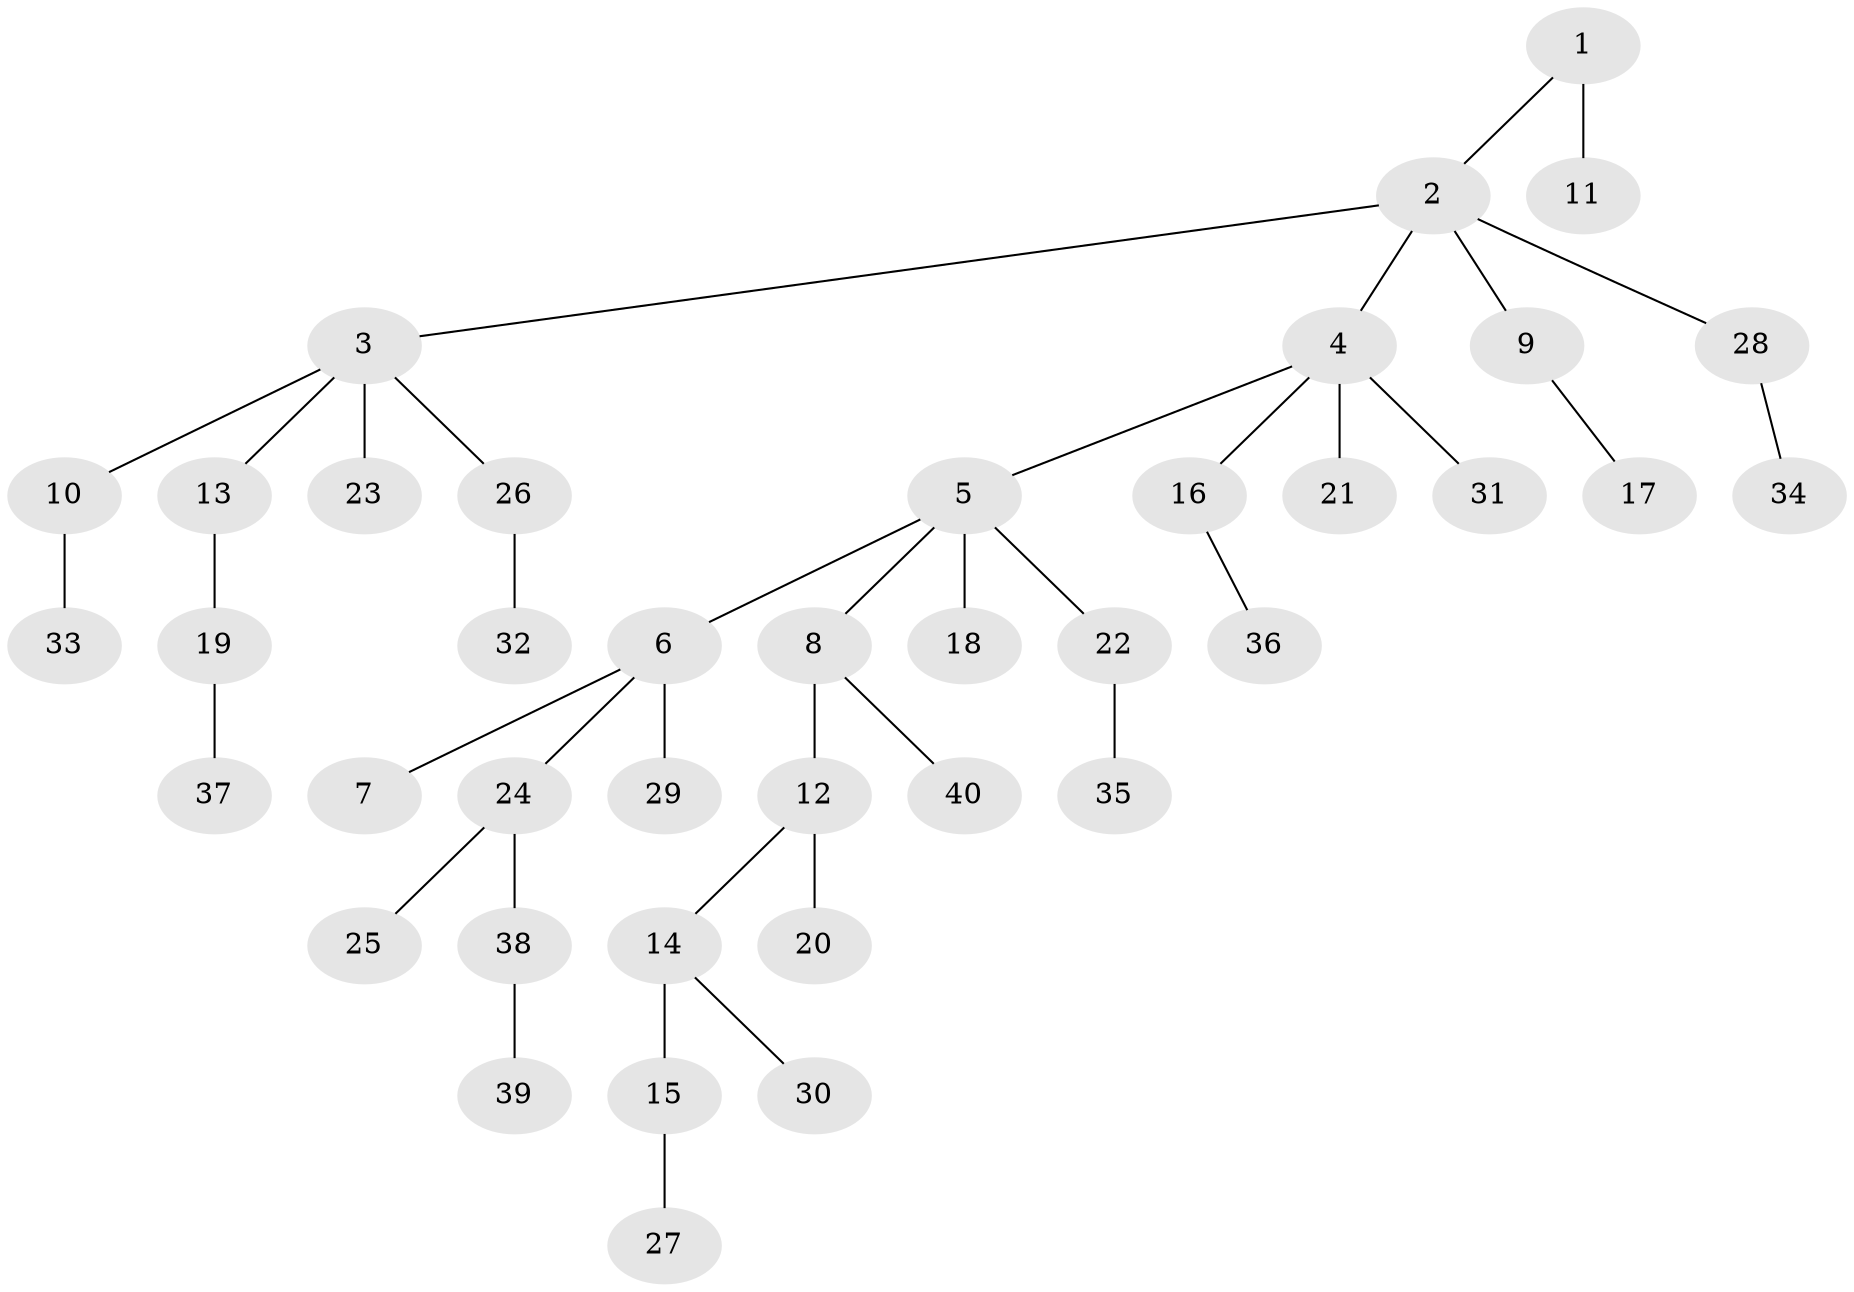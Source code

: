 // original degree distribution, {2: 0.2702702702702703, 5: 0.02702702702702703, 4: 0.05405405405405406, 6: 0.02702702702702703, 3: 0.14864864864864866, 1: 0.47297297297297297}
// Generated by graph-tools (version 1.1) at 2025/36/03/09/25 02:36:44]
// undirected, 40 vertices, 39 edges
graph export_dot {
graph [start="1"]
  node [color=gray90,style=filled];
  1;
  2;
  3;
  4;
  5;
  6;
  7;
  8;
  9;
  10;
  11;
  12;
  13;
  14;
  15;
  16;
  17;
  18;
  19;
  20;
  21;
  22;
  23;
  24;
  25;
  26;
  27;
  28;
  29;
  30;
  31;
  32;
  33;
  34;
  35;
  36;
  37;
  38;
  39;
  40;
  1 -- 2 [weight=1.0];
  1 -- 11 [weight=2.0];
  2 -- 3 [weight=1.0];
  2 -- 4 [weight=1.0];
  2 -- 9 [weight=1.0];
  2 -- 28 [weight=1.0];
  3 -- 10 [weight=1.0];
  3 -- 13 [weight=1.0];
  3 -- 23 [weight=1.0];
  3 -- 26 [weight=1.0];
  4 -- 5 [weight=1.0];
  4 -- 16 [weight=1.0];
  4 -- 21 [weight=1.0];
  4 -- 31 [weight=1.0];
  5 -- 6 [weight=1.0];
  5 -- 8 [weight=1.0];
  5 -- 18 [weight=1.0];
  5 -- 22 [weight=1.0];
  6 -- 7 [weight=1.0];
  6 -- 24 [weight=1.0];
  6 -- 29 [weight=1.0];
  8 -- 12 [weight=1.0];
  8 -- 40 [weight=1.0];
  9 -- 17 [weight=1.0];
  10 -- 33 [weight=1.0];
  12 -- 14 [weight=1.0];
  12 -- 20 [weight=2.0];
  13 -- 19 [weight=1.0];
  14 -- 15 [weight=1.0];
  14 -- 30 [weight=1.0];
  15 -- 27 [weight=1.0];
  16 -- 36 [weight=2.0];
  19 -- 37 [weight=1.0];
  22 -- 35 [weight=1.0];
  24 -- 25 [weight=1.0];
  24 -- 38 [weight=1.0];
  26 -- 32 [weight=1.0];
  28 -- 34 [weight=1.0];
  38 -- 39 [weight=1.0];
}
